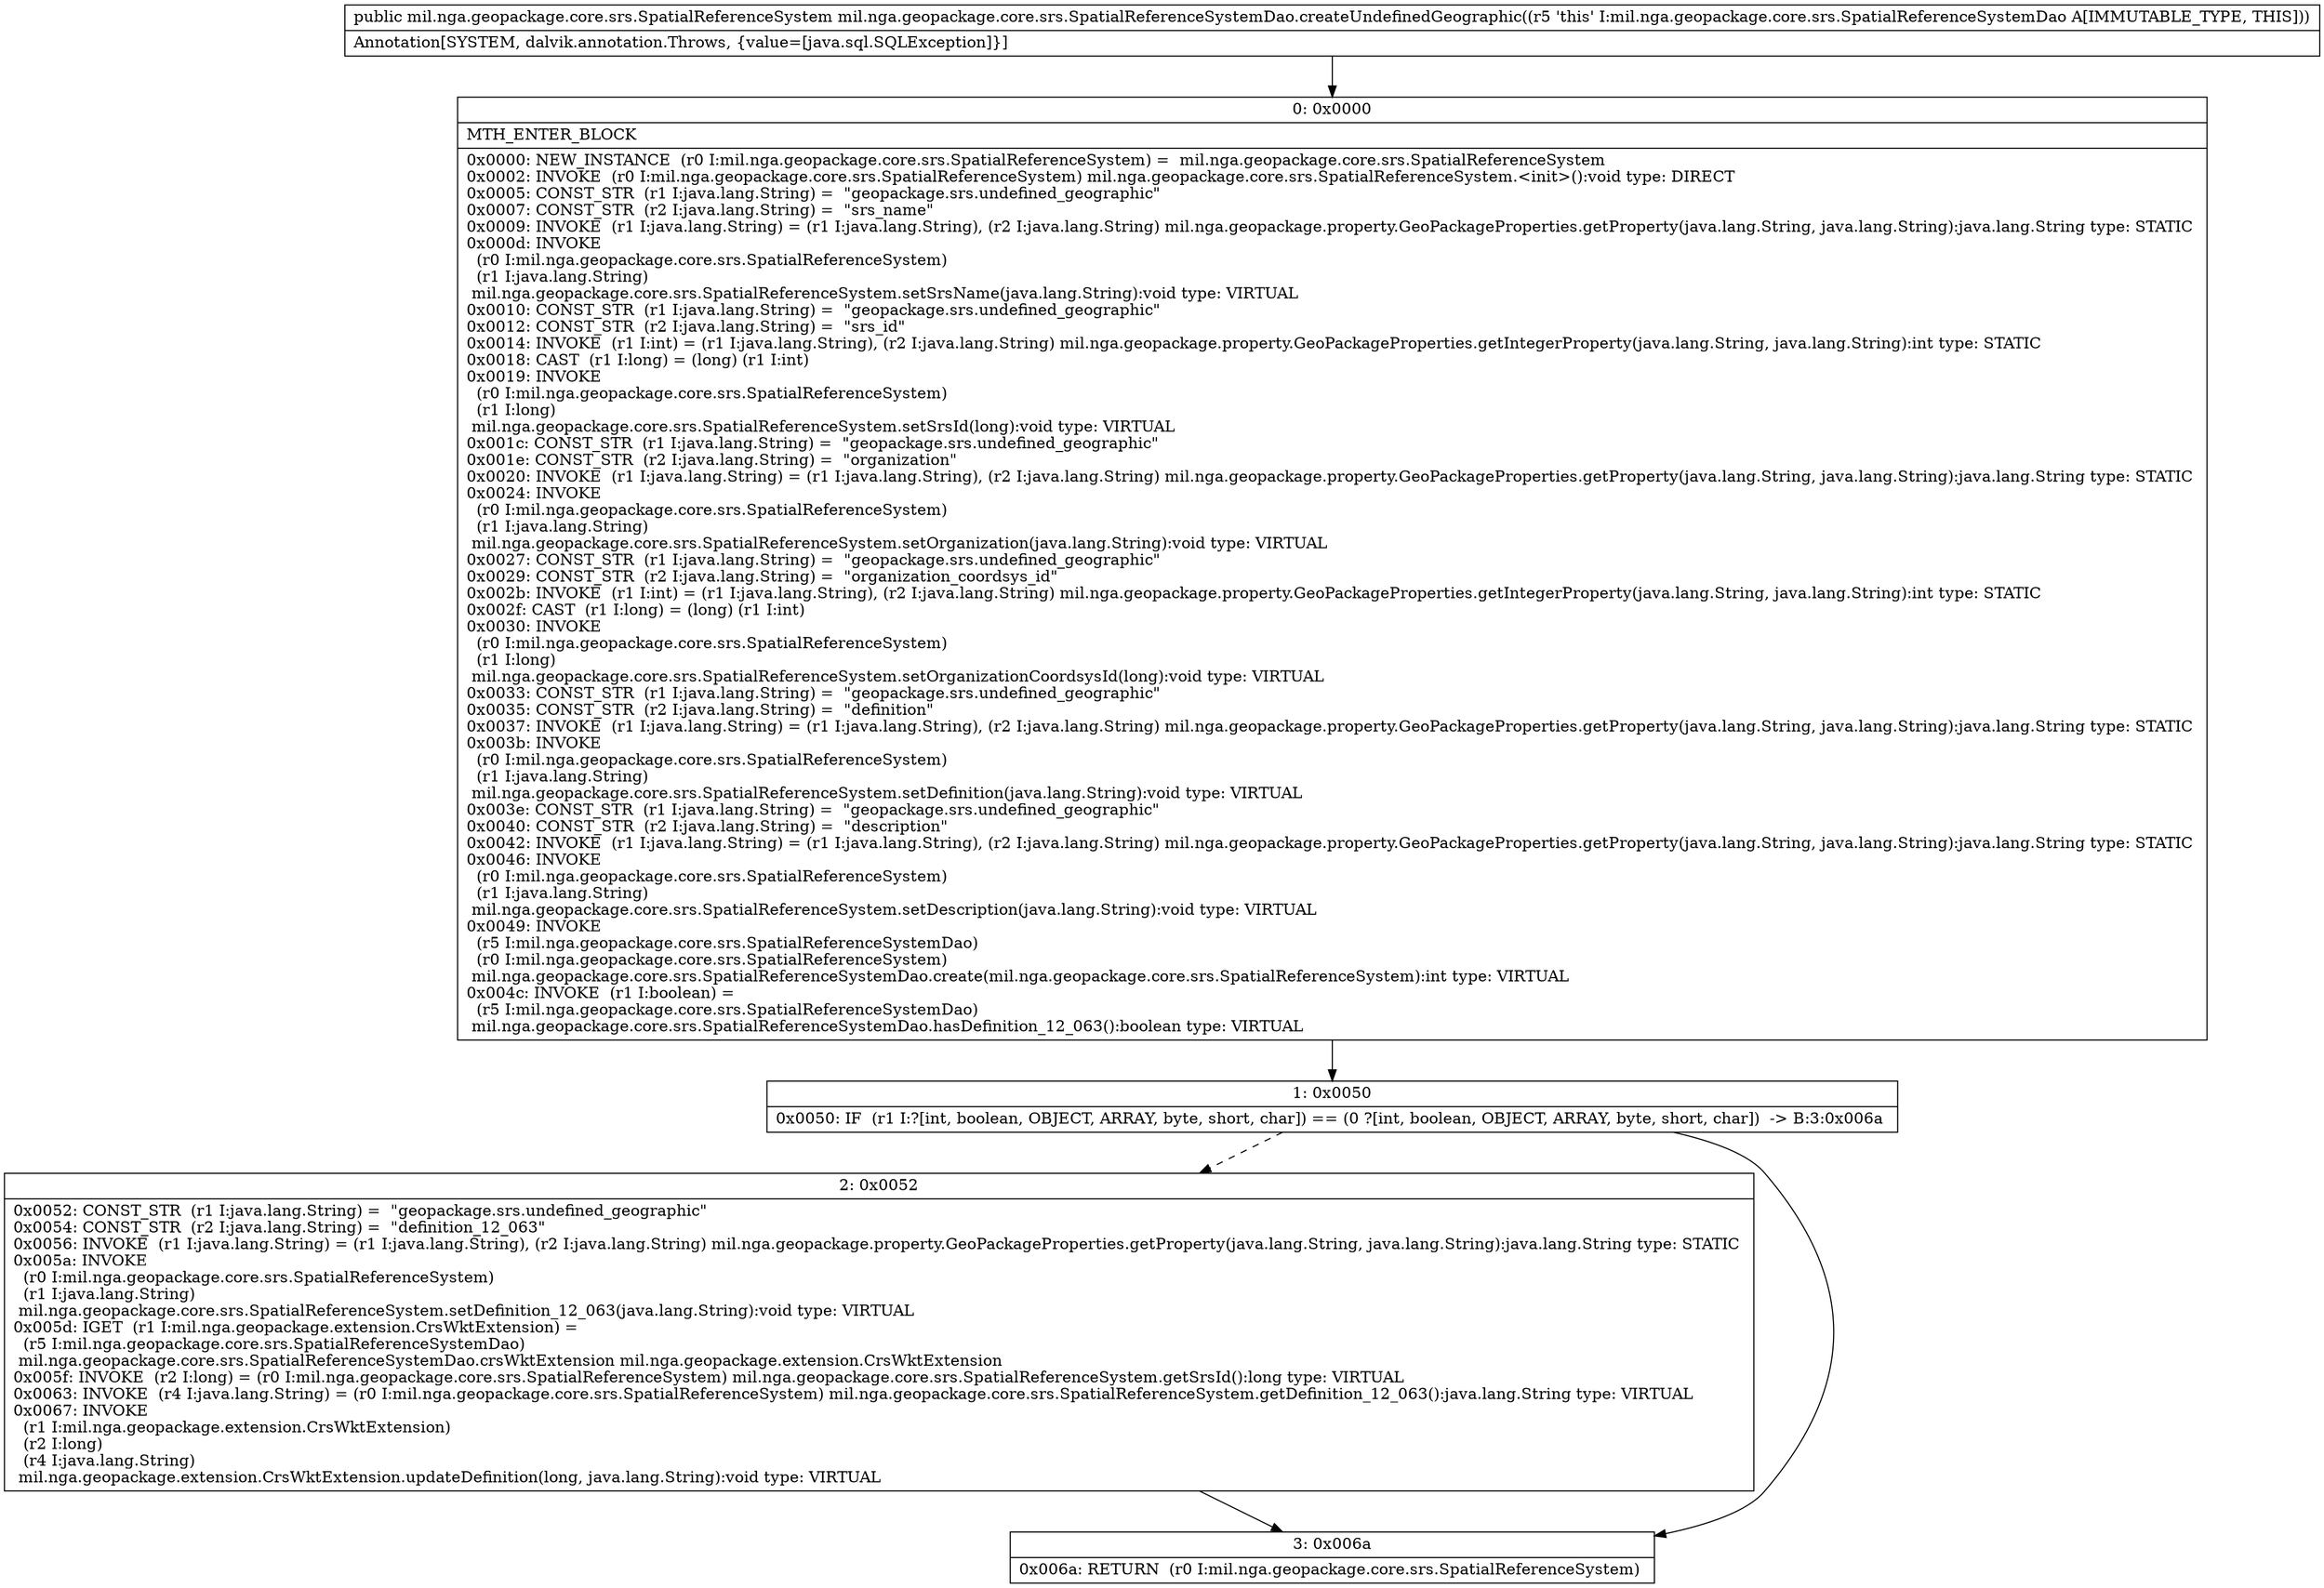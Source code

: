 digraph "CFG formil.nga.geopackage.core.srs.SpatialReferenceSystemDao.createUndefinedGeographic()Lmil\/nga\/geopackage\/core\/srs\/SpatialReferenceSystem;" {
Node_0 [shape=record,label="{0\:\ 0x0000|MTH_ENTER_BLOCK\l|0x0000: NEW_INSTANCE  (r0 I:mil.nga.geopackage.core.srs.SpatialReferenceSystem) =  mil.nga.geopackage.core.srs.SpatialReferenceSystem \l0x0002: INVOKE  (r0 I:mil.nga.geopackage.core.srs.SpatialReferenceSystem) mil.nga.geopackage.core.srs.SpatialReferenceSystem.\<init\>():void type: DIRECT \l0x0005: CONST_STR  (r1 I:java.lang.String) =  \"geopackage.srs.undefined_geographic\" \l0x0007: CONST_STR  (r2 I:java.lang.String) =  \"srs_name\" \l0x0009: INVOKE  (r1 I:java.lang.String) = (r1 I:java.lang.String), (r2 I:java.lang.String) mil.nga.geopackage.property.GeoPackageProperties.getProperty(java.lang.String, java.lang.String):java.lang.String type: STATIC \l0x000d: INVOKE  \l  (r0 I:mil.nga.geopackage.core.srs.SpatialReferenceSystem)\l  (r1 I:java.lang.String)\l mil.nga.geopackage.core.srs.SpatialReferenceSystem.setSrsName(java.lang.String):void type: VIRTUAL \l0x0010: CONST_STR  (r1 I:java.lang.String) =  \"geopackage.srs.undefined_geographic\" \l0x0012: CONST_STR  (r2 I:java.lang.String) =  \"srs_id\" \l0x0014: INVOKE  (r1 I:int) = (r1 I:java.lang.String), (r2 I:java.lang.String) mil.nga.geopackage.property.GeoPackageProperties.getIntegerProperty(java.lang.String, java.lang.String):int type: STATIC \l0x0018: CAST  (r1 I:long) = (long) (r1 I:int) \l0x0019: INVOKE  \l  (r0 I:mil.nga.geopackage.core.srs.SpatialReferenceSystem)\l  (r1 I:long)\l mil.nga.geopackage.core.srs.SpatialReferenceSystem.setSrsId(long):void type: VIRTUAL \l0x001c: CONST_STR  (r1 I:java.lang.String) =  \"geopackage.srs.undefined_geographic\" \l0x001e: CONST_STR  (r2 I:java.lang.String) =  \"organization\" \l0x0020: INVOKE  (r1 I:java.lang.String) = (r1 I:java.lang.String), (r2 I:java.lang.String) mil.nga.geopackage.property.GeoPackageProperties.getProperty(java.lang.String, java.lang.String):java.lang.String type: STATIC \l0x0024: INVOKE  \l  (r0 I:mil.nga.geopackage.core.srs.SpatialReferenceSystem)\l  (r1 I:java.lang.String)\l mil.nga.geopackage.core.srs.SpatialReferenceSystem.setOrganization(java.lang.String):void type: VIRTUAL \l0x0027: CONST_STR  (r1 I:java.lang.String) =  \"geopackage.srs.undefined_geographic\" \l0x0029: CONST_STR  (r2 I:java.lang.String) =  \"organization_coordsys_id\" \l0x002b: INVOKE  (r1 I:int) = (r1 I:java.lang.String), (r2 I:java.lang.String) mil.nga.geopackage.property.GeoPackageProperties.getIntegerProperty(java.lang.String, java.lang.String):int type: STATIC \l0x002f: CAST  (r1 I:long) = (long) (r1 I:int) \l0x0030: INVOKE  \l  (r0 I:mil.nga.geopackage.core.srs.SpatialReferenceSystem)\l  (r1 I:long)\l mil.nga.geopackage.core.srs.SpatialReferenceSystem.setOrganizationCoordsysId(long):void type: VIRTUAL \l0x0033: CONST_STR  (r1 I:java.lang.String) =  \"geopackage.srs.undefined_geographic\" \l0x0035: CONST_STR  (r2 I:java.lang.String) =  \"definition\" \l0x0037: INVOKE  (r1 I:java.lang.String) = (r1 I:java.lang.String), (r2 I:java.lang.String) mil.nga.geopackage.property.GeoPackageProperties.getProperty(java.lang.String, java.lang.String):java.lang.String type: STATIC \l0x003b: INVOKE  \l  (r0 I:mil.nga.geopackage.core.srs.SpatialReferenceSystem)\l  (r1 I:java.lang.String)\l mil.nga.geopackage.core.srs.SpatialReferenceSystem.setDefinition(java.lang.String):void type: VIRTUAL \l0x003e: CONST_STR  (r1 I:java.lang.String) =  \"geopackage.srs.undefined_geographic\" \l0x0040: CONST_STR  (r2 I:java.lang.String) =  \"description\" \l0x0042: INVOKE  (r1 I:java.lang.String) = (r1 I:java.lang.String), (r2 I:java.lang.String) mil.nga.geopackage.property.GeoPackageProperties.getProperty(java.lang.String, java.lang.String):java.lang.String type: STATIC \l0x0046: INVOKE  \l  (r0 I:mil.nga.geopackage.core.srs.SpatialReferenceSystem)\l  (r1 I:java.lang.String)\l mil.nga.geopackage.core.srs.SpatialReferenceSystem.setDescription(java.lang.String):void type: VIRTUAL \l0x0049: INVOKE  \l  (r5 I:mil.nga.geopackage.core.srs.SpatialReferenceSystemDao)\l  (r0 I:mil.nga.geopackage.core.srs.SpatialReferenceSystem)\l mil.nga.geopackage.core.srs.SpatialReferenceSystemDao.create(mil.nga.geopackage.core.srs.SpatialReferenceSystem):int type: VIRTUAL \l0x004c: INVOKE  (r1 I:boolean) = \l  (r5 I:mil.nga.geopackage.core.srs.SpatialReferenceSystemDao)\l mil.nga.geopackage.core.srs.SpatialReferenceSystemDao.hasDefinition_12_063():boolean type: VIRTUAL \l}"];
Node_1 [shape=record,label="{1\:\ 0x0050|0x0050: IF  (r1 I:?[int, boolean, OBJECT, ARRAY, byte, short, char]) == (0 ?[int, boolean, OBJECT, ARRAY, byte, short, char])  \-\> B:3:0x006a \l}"];
Node_2 [shape=record,label="{2\:\ 0x0052|0x0052: CONST_STR  (r1 I:java.lang.String) =  \"geopackage.srs.undefined_geographic\" \l0x0054: CONST_STR  (r2 I:java.lang.String) =  \"definition_12_063\" \l0x0056: INVOKE  (r1 I:java.lang.String) = (r1 I:java.lang.String), (r2 I:java.lang.String) mil.nga.geopackage.property.GeoPackageProperties.getProperty(java.lang.String, java.lang.String):java.lang.String type: STATIC \l0x005a: INVOKE  \l  (r0 I:mil.nga.geopackage.core.srs.SpatialReferenceSystem)\l  (r1 I:java.lang.String)\l mil.nga.geopackage.core.srs.SpatialReferenceSystem.setDefinition_12_063(java.lang.String):void type: VIRTUAL \l0x005d: IGET  (r1 I:mil.nga.geopackage.extension.CrsWktExtension) = \l  (r5 I:mil.nga.geopackage.core.srs.SpatialReferenceSystemDao)\l mil.nga.geopackage.core.srs.SpatialReferenceSystemDao.crsWktExtension mil.nga.geopackage.extension.CrsWktExtension \l0x005f: INVOKE  (r2 I:long) = (r0 I:mil.nga.geopackage.core.srs.SpatialReferenceSystem) mil.nga.geopackage.core.srs.SpatialReferenceSystem.getSrsId():long type: VIRTUAL \l0x0063: INVOKE  (r4 I:java.lang.String) = (r0 I:mil.nga.geopackage.core.srs.SpatialReferenceSystem) mil.nga.geopackage.core.srs.SpatialReferenceSystem.getDefinition_12_063():java.lang.String type: VIRTUAL \l0x0067: INVOKE  \l  (r1 I:mil.nga.geopackage.extension.CrsWktExtension)\l  (r2 I:long)\l  (r4 I:java.lang.String)\l mil.nga.geopackage.extension.CrsWktExtension.updateDefinition(long, java.lang.String):void type: VIRTUAL \l}"];
Node_3 [shape=record,label="{3\:\ 0x006a|0x006a: RETURN  (r0 I:mil.nga.geopackage.core.srs.SpatialReferenceSystem) \l}"];
MethodNode[shape=record,label="{public mil.nga.geopackage.core.srs.SpatialReferenceSystem mil.nga.geopackage.core.srs.SpatialReferenceSystemDao.createUndefinedGeographic((r5 'this' I:mil.nga.geopackage.core.srs.SpatialReferenceSystemDao A[IMMUTABLE_TYPE, THIS]))  | Annotation[SYSTEM, dalvik.annotation.Throws, \{value=[java.sql.SQLException]\}]\l}"];
MethodNode -> Node_0;
Node_0 -> Node_1;
Node_1 -> Node_2[style=dashed];
Node_1 -> Node_3;
Node_2 -> Node_3;
}

